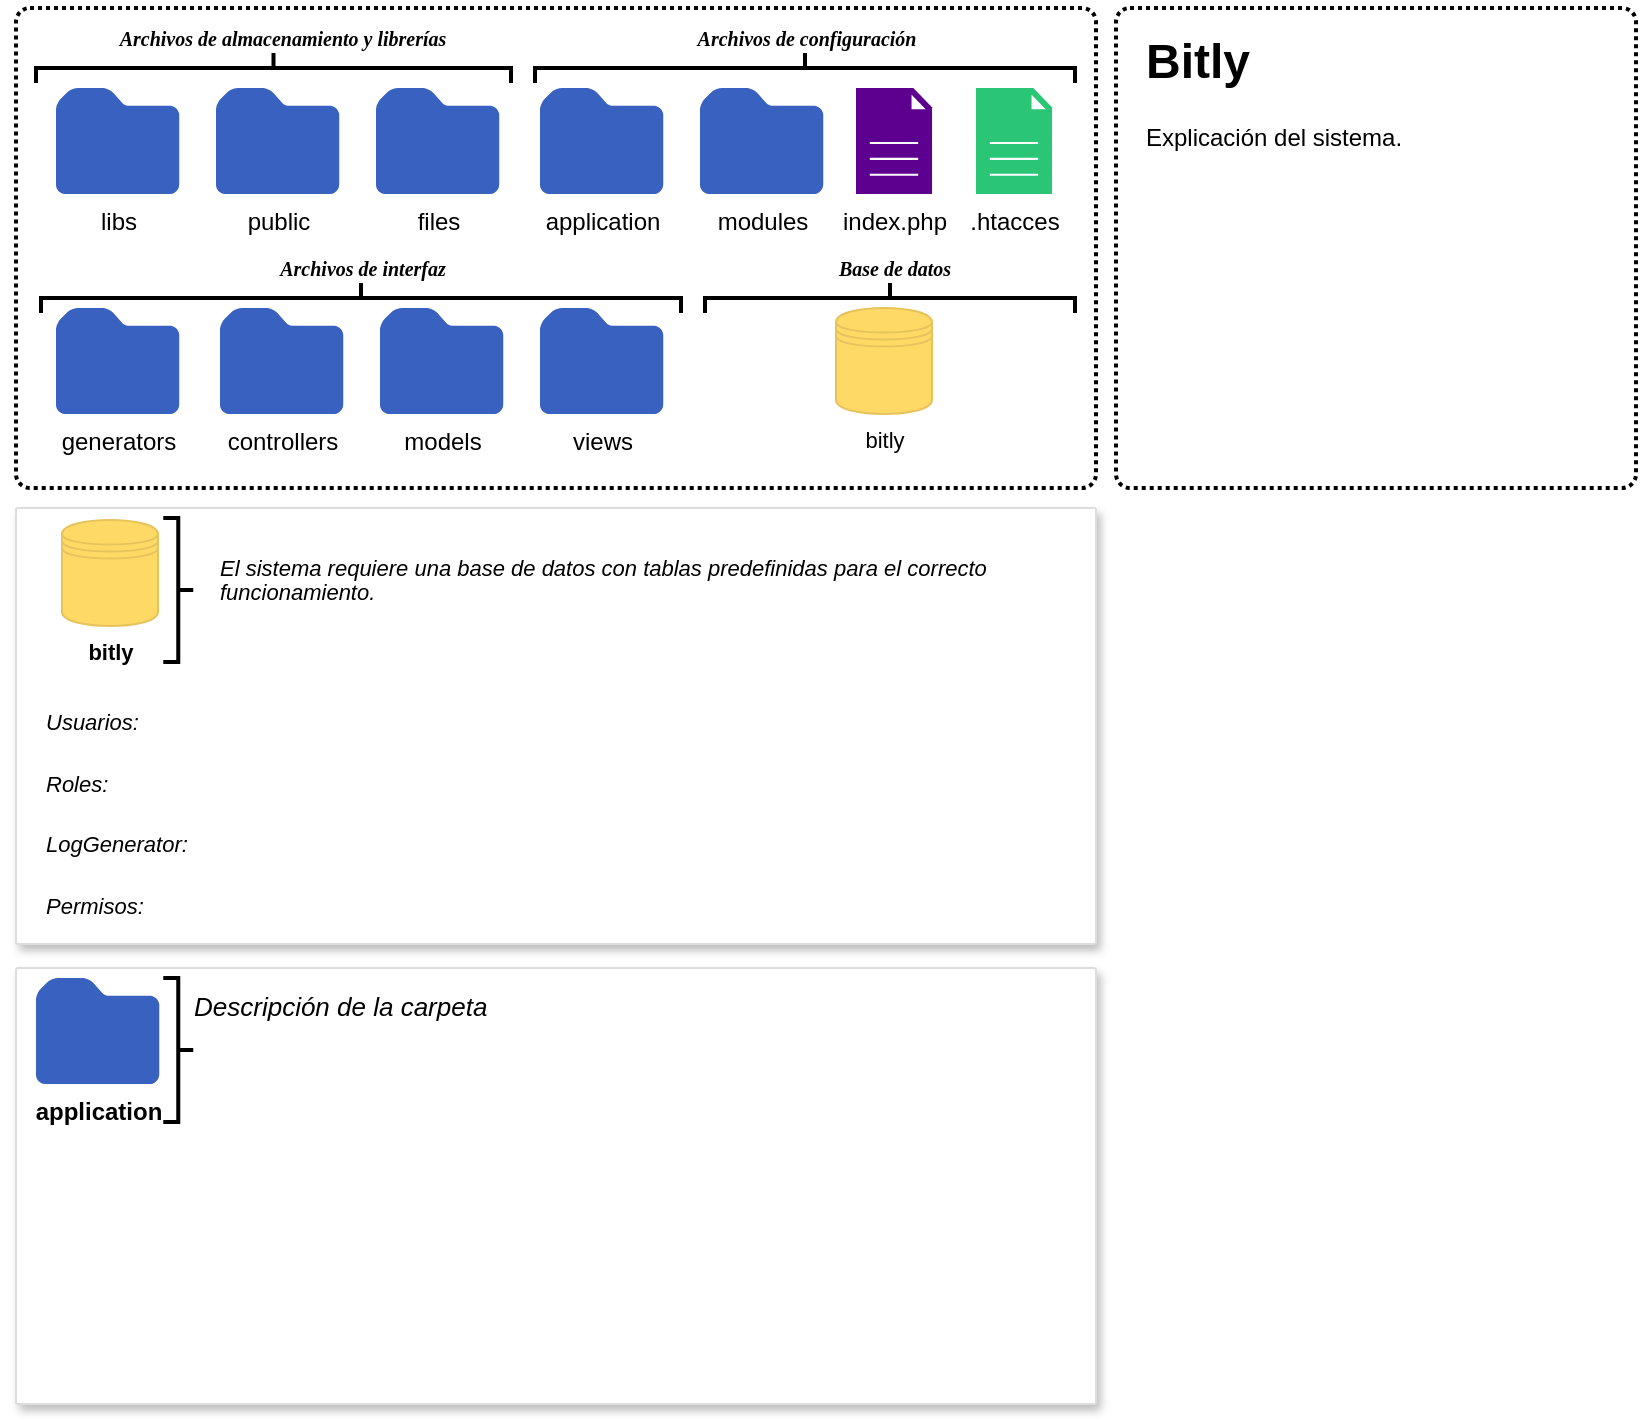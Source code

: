 <mxfile version="21.6.1" type="device">
  <diagram name="Página-1" id="DMeTSBkMsxu9Q6fI1JPJ">
    <mxGraphModel dx="1238" dy="854" grid="1" gridSize="10" guides="1" tooltips="1" connect="1" arrows="1" fold="1" page="1" pageScale="1" pageWidth="827" pageHeight="1169" math="0" shadow="0">
      <root>
        <mxCell id="0" />
        <mxCell id="1" parent="0" />
        <mxCell id="u2fBnhrr8VBKlyGGNHgq-31" value="" style="rounded=1;whiteSpace=wrap;html=1;absoluteArcSize=1;arcSize=14;strokeWidth=2;dashed=1;dashPattern=1 1;fillColor=none;" parent="1" vertex="1">
          <mxGeometry x="10" y="10" width="540" height="240" as="geometry" />
        </mxCell>
        <mxCell id="u2fBnhrr8VBKlyGGNHgq-2" value="application" style="sketch=0;aspect=fixed;pointerEvents=1;shadow=0;dashed=0;html=1;strokeColor=none;labelPosition=center;verticalLabelPosition=bottom;verticalAlign=top;align=center;fillColor=#3962c0;shape=mxgraph.mscae.enterprise.folder" parent="1" vertex="1">
          <mxGeometry x="272" y="50" width="61.63" height="53" as="geometry" />
        </mxCell>
        <mxCell id="u2fBnhrr8VBKlyGGNHgq-5" value="controllers" style="sketch=0;aspect=fixed;pointerEvents=1;shadow=0;dashed=0;html=1;strokeColor=none;labelPosition=center;verticalLabelPosition=bottom;verticalAlign=top;align=center;fillColor=#3962c0;shape=mxgraph.mscae.enterprise.folder" parent="1" vertex="1">
          <mxGeometry x="112" y="160" width="61.63" height="53" as="geometry" />
        </mxCell>
        <mxCell id="u2fBnhrr8VBKlyGGNHgq-6" value="models" style="sketch=0;aspect=fixed;pointerEvents=1;shadow=0;dashed=0;html=1;strokeColor=none;labelPosition=center;verticalLabelPosition=bottom;verticalAlign=top;align=center;fillColor=#3962c0;shape=mxgraph.mscae.enterprise.folder" parent="1" vertex="1">
          <mxGeometry x="192" y="160" width="61.63" height="53" as="geometry" />
        </mxCell>
        <mxCell id="u2fBnhrr8VBKlyGGNHgq-7" value="views&lt;br&gt;" style="sketch=0;aspect=fixed;pointerEvents=1;shadow=0;dashed=0;html=1;strokeColor=none;labelPosition=center;verticalLabelPosition=bottom;verticalAlign=top;align=center;fillColor=#3962c0;shape=mxgraph.mscae.enterprise.folder" parent="1" vertex="1">
          <mxGeometry x="272" y="160" width="61.63" height="53" as="geometry" />
        </mxCell>
        <mxCell id="u2fBnhrr8VBKlyGGNHgq-10" value="generators" style="sketch=0;aspect=fixed;pointerEvents=1;shadow=0;dashed=0;html=1;strokeColor=none;labelPosition=center;verticalLabelPosition=bottom;verticalAlign=top;align=center;fillColor=#3962c0;shape=mxgraph.mscae.enterprise.folder" parent="1" vertex="1">
          <mxGeometry x="30" y="160" width="61.63" height="53" as="geometry" />
        </mxCell>
        <mxCell id="u2fBnhrr8VBKlyGGNHgq-11" value="libs" style="sketch=0;aspect=fixed;pointerEvents=1;shadow=0;dashed=0;html=1;strokeColor=none;labelPosition=center;verticalLabelPosition=bottom;verticalAlign=top;align=center;fillColor=#3962c0;shape=mxgraph.mscae.enterprise.folder" parent="1" vertex="1">
          <mxGeometry x="30" y="50" width="61.63" height="53" as="geometry" />
        </mxCell>
        <mxCell id="u2fBnhrr8VBKlyGGNHgq-12" value="public" style="sketch=0;aspect=fixed;pointerEvents=1;shadow=0;dashed=0;html=1;strokeColor=none;labelPosition=center;verticalLabelPosition=bottom;verticalAlign=top;align=center;fillColor=#3962c0;shape=mxgraph.mscae.enterprise.folder" parent="1" vertex="1">
          <mxGeometry x="110" y="50" width="61.63" height="53" as="geometry" />
        </mxCell>
        <mxCell id="u2fBnhrr8VBKlyGGNHgq-13" value="files" style="sketch=0;aspect=fixed;pointerEvents=1;shadow=0;dashed=0;html=1;strokeColor=none;labelPosition=center;verticalLabelPosition=bottom;verticalAlign=top;align=center;fillColor=#3962c0;shape=mxgraph.mscae.enterprise.folder" parent="1" vertex="1">
          <mxGeometry x="190" y="50" width="61.63" height="53" as="geometry" />
        </mxCell>
        <mxCell id="u2fBnhrr8VBKlyGGNHgq-14" value="modules" style="sketch=0;aspect=fixed;pointerEvents=1;shadow=0;dashed=0;html=1;strokeColor=none;labelPosition=center;verticalLabelPosition=bottom;verticalAlign=top;align=center;fillColor=#3962c0;shape=mxgraph.mscae.enterprise.folder" parent="1" vertex="1">
          <mxGeometry x="352" y="50" width="61.63" height="53" as="geometry" />
        </mxCell>
        <mxCell id="u2fBnhrr8VBKlyGGNHgq-15" value="index.php" style="sketch=0;pointerEvents=1;shadow=0;dashed=0;html=1;strokeColor=none;fillColor=#5d008f;labelPosition=center;verticalLabelPosition=bottom;verticalAlign=top;align=center;outlineConnect=0;shape=mxgraph.veeam2.file;gradientColor=none;" parent="1" vertex="1">
          <mxGeometry x="430" y="50" width="38" height="53" as="geometry" />
        </mxCell>
        <mxCell id="u2fBnhrr8VBKlyGGNHgq-16" value=".htacces" style="sketch=0;pointerEvents=1;shadow=0;dashed=0;html=1;strokeColor=none;fillColor=#2ac675;labelPosition=center;verticalLabelPosition=bottom;verticalAlign=top;align=center;outlineConnect=0;shape=mxgraph.veeam2.file;gradientColor=none;" parent="1" vertex="1">
          <mxGeometry x="490" y="50" width="38" height="53" as="geometry" />
        </mxCell>
        <mxCell id="u2fBnhrr8VBKlyGGNHgq-18" value="" style="strokeColor=#dddddd;shadow=1;strokeWidth=1;rounded=1;absoluteArcSize=1;arcSize=2;" parent="1" vertex="1">
          <mxGeometry x="10" y="260" width="540" height="218" as="geometry" />
        </mxCell>
        <mxCell id="u2fBnhrr8VBKlyGGNHgq-29" value="" style="strokeWidth=2;html=1;shape=mxgraph.flowchart.annotation_2;align=left;labelPosition=right;pointerEvents=1;rotation=-180;" parent="u2fBnhrr8VBKlyGGNHgq-18" vertex="1">
          <mxGeometry x="73.63" y="5" width="15" height="72" as="geometry" />
        </mxCell>
        <mxCell id="u2fBnhrr8VBKlyGGNHgq-43" value="" style="group" parent="u2fBnhrr8VBKlyGGNHgq-18" vertex="1" connectable="0">
          <mxGeometry x="-3" y="6" width="100" height="85.5" as="geometry" />
        </mxCell>
        <mxCell id="u2fBnhrr8VBKlyGGNHgq-44" value="" style="shape=datastore;whiteSpace=wrap;html=1;fillStyle=solid;fillColor=#FFD966;gradientColor=none;strokeColor=#E6C35C;" parent="u2fBnhrr8VBKlyGGNHgq-43" vertex="1">
          <mxGeometry x="26" width="48" height="53" as="geometry" />
        </mxCell>
        <mxCell id="u2fBnhrr8VBKlyGGNHgq-45" value="&lt;b&gt;bitly&lt;/b&gt;" style="text;strokeColor=none;fillColor=none;html=1;fontSize=11;fontStyle=0;verticalAlign=middle;align=center;" parent="u2fBnhrr8VBKlyGGNHgq-43" vertex="1">
          <mxGeometry y="45.5" width="100" height="40" as="geometry" />
        </mxCell>
        <mxCell id="u2fBnhrr8VBKlyGGNHgq-47" value="&lt;h1 style=&quot;line-height: 30%;&quot;&gt;&lt;font style=&quot;font-size: 11px; font-weight: normal;&quot;&gt;&lt;i&gt;El sistema requiere una base de datos con tablas predefinidas para el correcto funcionamiento.&lt;/i&gt;&lt;/font&gt;&lt;/h1&gt;" style="text;html=1;strokeColor=none;fillColor=none;spacing=5;spacingTop=-20;whiteSpace=wrap;overflow=hidden;rounded=0;" parent="u2fBnhrr8VBKlyGGNHgq-18" vertex="1">
          <mxGeometry x="97" y="16" width="403" height="64" as="geometry" />
        </mxCell>
        <mxCell id="u2fBnhrr8VBKlyGGNHgq-48" value="&lt;h1 style=&quot;line-height: 40%;&quot;&gt;&lt;span style=&quot;font-size: 11px; font-weight: 400;&quot;&gt;&lt;i&gt;Usuarios:&lt;/i&gt;&lt;/span&gt;&lt;/h1&gt;&lt;h1 style=&quot;line-height: 40%;&quot;&gt;&lt;i style=&quot;font-size: 11px; font-weight: 400; background-color: initial;&quot;&gt;Roles:&lt;/i&gt;&lt;/h1&gt;&lt;h1 style=&quot;line-height: 40%;&quot;&gt;&lt;i style=&quot;background-color: initial; font-weight: 400; font-size: 11px;&quot;&gt;LogGenerator:&lt;/i&gt;&lt;/h1&gt;&lt;h1 style=&quot;line-height: 40%;&quot;&gt;&lt;i style=&quot;background-color: initial; font-weight: 400; font-size: 11px;&quot;&gt;Permisos:&lt;/i&gt;&lt;/h1&gt;" style="text;html=1;strokeColor=none;fillColor=none;spacing=5;spacingTop=-20;whiteSpace=wrap;overflow=hidden;rounded=0;" parent="u2fBnhrr8VBKlyGGNHgq-18" vertex="1">
          <mxGeometry x="10" y="91.5" width="520" height="118.5" as="geometry" />
        </mxCell>
        <mxCell id="u2fBnhrr8VBKlyGGNHgq-20" value="" style="strokeWidth=2;html=1;shape=mxgraph.flowchart.annotation_2;align=left;labelPosition=right;pointerEvents=1;rotation=90;" parent="1" vertex="1">
          <mxGeometry x="397" y="-95" width="15" height="270" as="geometry" />
        </mxCell>
        <mxCell id="u2fBnhrr8VBKlyGGNHgq-22" value="" style="strokeWidth=2;html=1;shape=mxgraph.flowchart.annotation_2;align=left;labelPosition=right;pointerEvents=1;rotation=90;" parent="1" vertex="1">
          <mxGeometry x="175" y="-5" width="15" height="320" as="geometry" />
        </mxCell>
        <mxCell id="u2fBnhrr8VBKlyGGNHgq-23" value="" style="strokeWidth=2;html=1;shape=mxgraph.flowchart.annotation_2;align=left;labelPosition=right;pointerEvents=1;rotation=90;" parent="1" vertex="1">
          <mxGeometry x="131.25" y="-78.75" width="15" height="237.5" as="geometry" />
        </mxCell>
        <mxCell id="u2fBnhrr8VBKlyGGNHgq-24" value="Archivos de configuración" style="text;strokeColor=none;fillColor=none;html=1;fontSize=10;fontStyle=3;verticalAlign=middle;align=center;fontFamily=Tahoma;" parent="1" vertex="1">
          <mxGeometry x="316.5" y="10" width="176" height="30" as="geometry" />
        </mxCell>
        <mxCell id="u2fBnhrr8VBKlyGGNHgq-25" value="Archivos de almacenamiento y librerías" style="text;strokeColor=none;fillColor=none;html=1;fontSize=10;fontStyle=3;verticalAlign=middle;align=center;fontFamily=Tahoma;" parent="1" vertex="1">
          <mxGeometry x="2.81" y="10" width="280" height="30" as="geometry" />
        </mxCell>
        <mxCell id="u2fBnhrr8VBKlyGGNHgq-26" value="Archivos de interfaz" style="text;strokeColor=none;fillColor=none;html=1;fontSize=10;fontStyle=3;verticalAlign=middle;align=center;fontFamily=Tahoma;" parent="1" vertex="1">
          <mxGeometry x="95" y="125" width="176" height="30" as="geometry" />
        </mxCell>
        <mxCell id="u2fBnhrr8VBKlyGGNHgq-32" value="" style="rounded=1;whiteSpace=wrap;html=1;absoluteArcSize=1;arcSize=14;strokeWidth=2;dashed=1;dashPattern=1 1;fillColor=none;" parent="1" vertex="1">
          <mxGeometry x="560" y="10" width="260" height="240" as="geometry" />
        </mxCell>
        <mxCell id="u2fBnhrr8VBKlyGGNHgq-33" value="&lt;h1&gt;Bitly&lt;/h1&gt;&lt;p&gt;Explicación del sistema.&lt;/p&gt;" style="text;html=1;strokeColor=none;fillColor=none;spacing=5;spacingTop=-20;whiteSpace=wrap;overflow=hidden;rounded=0;" parent="1" vertex="1">
          <mxGeometry x="570" y="16.5" width="240" height="223.5" as="geometry" />
        </mxCell>
        <mxCell id="u2fBnhrr8VBKlyGGNHgq-34" value="Base de datos" style="text;strokeColor=none;fillColor=none;html=1;fontSize=10;fontStyle=3;verticalAlign=middle;align=center;fontFamily=Tahoma;" parent="1" vertex="1">
          <mxGeometry x="361" y="125" width="176" height="30" as="geometry" />
        </mxCell>
        <mxCell id="u2fBnhrr8VBKlyGGNHgq-35" value="" style="strokeWidth=2;html=1;shape=mxgraph.flowchart.annotation_2;align=left;labelPosition=right;pointerEvents=1;rotation=90;" parent="1" vertex="1">
          <mxGeometry x="439.5" y="62.5" width="15" height="185" as="geometry" />
        </mxCell>
        <mxCell id="u2fBnhrr8VBKlyGGNHgq-38" value="" style="group" parent="1" vertex="1" connectable="0">
          <mxGeometry x="394" y="160" width="100" height="85.5" as="geometry" />
        </mxCell>
        <mxCell id="u2fBnhrr8VBKlyGGNHgq-36" value="" style="shape=datastore;whiteSpace=wrap;html=1;fillStyle=solid;fillColor=#FFD966;gradientColor=none;strokeColor=#E6C35C;" parent="u2fBnhrr8VBKlyGGNHgq-38" vertex="1">
          <mxGeometry x="26" width="48" height="53" as="geometry" />
        </mxCell>
        <mxCell id="u2fBnhrr8VBKlyGGNHgq-37" value="bitly" style="text;strokeColor=none;fillColor=none;html=1;fontSize=11;fontStyle=0;verticalAlign=middle;align=center;" parent="u2fBnhrr8VBKlyGGNHgq-38" vertex="1">
          <mxGeometry y="45.5" width="100" height="40" as="geometry" />
        </mxCell>
        <mxCell id="u2fBnhrr8VBKlyGGNHgq-39" value="" style="strokeColor=#dddddd;shadow=1;strokeWidth=1;rounded=1;absoluteArcSize=1;arcSize=2;" parent="1" vertex="1">
          <mxGeometry x="10" y="490" width="540" height="218" as="geometry" />
        </mxCell>
        <mxCell id="u2fBnhrr8VBKlyGGNHgq-40" value="&lt;b&gt;application&lt;/b&gt;" style="sketch=0;aspect=fixed;pointerEvents=1;shadow=0;dashed=0;html=1;strokeColor=none;labelPosition=center;verticalLabelPosition=bottom;verticalAlign=top;align=center;fillColor=#3962c0;shape=mxgraph.mscae.enterprise.folder" parent="u2fBnhrr8VBKlyGGNHgq-39" vertex="1">
          <mxGeometry x="10.003" y="5" width="61.63" height="53" as="geometry" />
        </mxCell>
        <mxCell id="u2fBnhrr8VBKlyGGNHgq-41" value="" style="strokeWidth=2;html=1;shape=mxgraph.flowchart.annotation_2;align=left;labelPosition=right;pointerEvents=1;rotation=-180;" parent="u2fBnhrr8VBKlyGGNHgq-39" vertex="1">
          <mxGeometry x="73.63" y="5" width="15" height="72" as="geometry" />
        </mxCell>
        <mxCell id="u2fBnhrr8VBKlyGGNHgq-42" value="Descripción de la carpeta" style="text;strokeColor=none;fillColor=none;html=1;fontSize=13;fontStyle=2;verticalAlign=top;align=left;" parent="u2fBnhrr8VBKlyGGNHgq-39" vertex="1">
          <mxGeometry x="86.63" y="5" width="443.37" height="75" as="geometry" />
        </mxCell>
      </root>
    </mxGraphModel>
  </diagram>
</mxfile>
